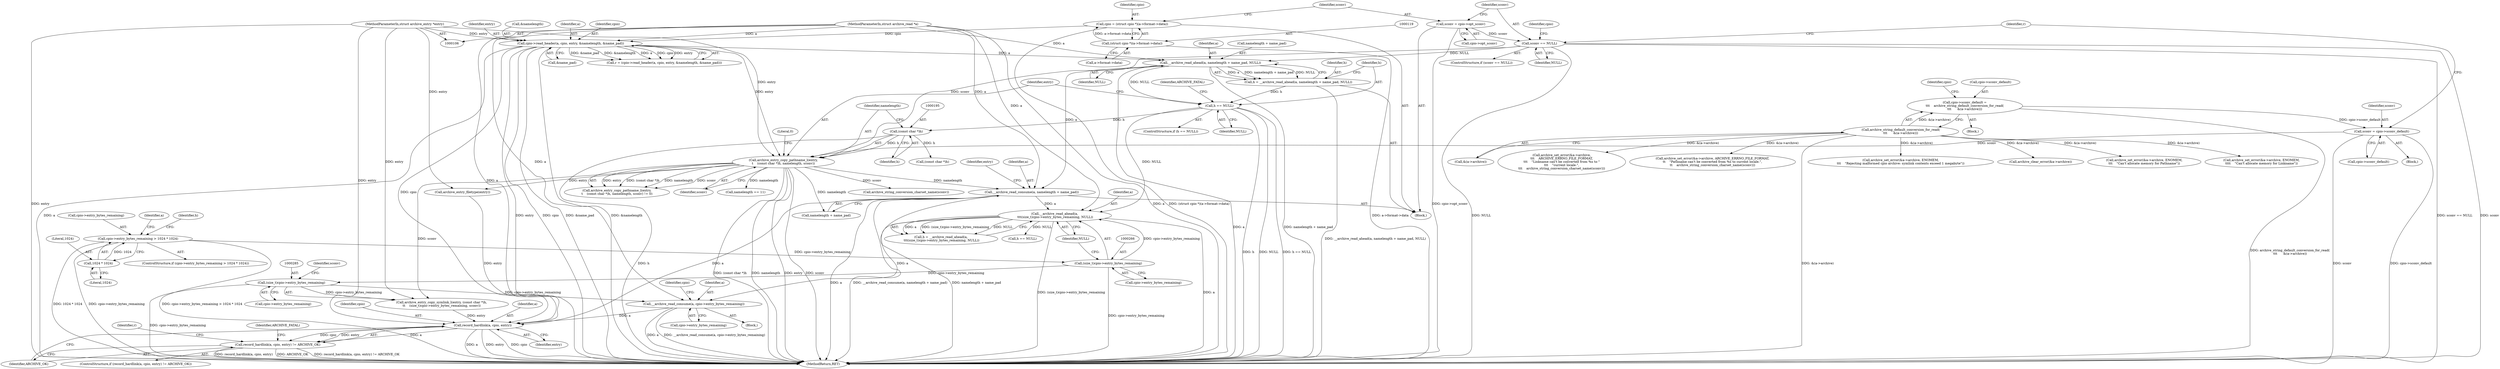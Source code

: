 digraph "0_libarchive_fd7e0c02@API" {
"1000318" [label="(Call,__archive_read_consume(a, cpio->entry_bytes_remaining))"];
"1000263" [label="(Call,__archive_read_ahead(a,\n \t\t\t(size_t)cpio->entry_bytes_remaining, NULL))"];
"1000232" [label="(Call,__archive_read_consume(a, namelength + name_pad))"];
"1000178" [label="(Call,__archive_read_ahead(a, namelength + name_pad, NULL))"];
"1000162" [label="(Call,cpio->read_header(a, cpio, entry, &namelength, &name_pad))"];
"1000107" [label="(MethodParameterIn,struct archive_read *a)"];
"1000116" [label="(Call,cpio = (struct cpio *)(a->format->data))"];
"1000118" [label="(Call,(struct cpio *)(a->format->data))"];
"1000108" [label="(MethodParameterIn,struct archive_entry *entry)"];
"1000131" [label="(Call,sconv == NULL)"];
"1000125" [label="(Call,sconv = cpio->opt_sconv)"];
"1000192" [label="(Call,archive_entry_copy_pathname_l(entry,\n\t    (const char *)h, namelength, sconv))"];
"1000194" [label="(Call,(const char *)h)"];
"1000185" [label="(Call,h == NULL)"];
"1000176" [label="(Call,h = __archive_read_ahead(a, namelength + name_pad, NULL))"];
"1000155" [label="(Call,sconv = cpio->sconv_default)"];
"1000141" [label="(Call,cpio->sconv_default =\n\t\t\t    archive_string_default_conversion_for_read(\n\t\t\t      &(a->archive)))"];
"1000145" [label="(Call,archive_string_default_conversion_for_read(\n\t\t\t      &(a->archive)))"];
"1000265" [label="(Call,(size_t)cpio->entry_bytes_remaining)"];
"1000244" [label="(Call,cpio->entry_bytes_remaining > 1024 * 1024)"];
"1000248" [label="(Call,1024 * 1024)"];
"1000284" [label="(Call,(size_t)cpio->entry_bytes_remaining)"];
"1000350" [label="(Call,record_hardlink(a, cpio, entry))"];
"1000349" [label="(Call,record_hardlink(a, cpio, entry) != ARCHIVE_OK)"];
"1000244" [label="(Call,cpio->entry_bytes_remaining > 1024 * 1024)"];
"1000249" [label="(Literal,1024)"];
"1000354" [label="(Identifier,ARCHIVE_OK)"];
"1000180" [label="(Call,namelength + name_pad)"];
"1000272" [label="(Call,h == NULL)"];
"1000142" [label="(Call,cpio->sconv_default)"];
"1000140" [label="(Block,)"];
"1000330" [label="(Call,namelength == 11)"];
"1000155" [label="(Call,sconv = cpio->sconv_default)"];
"1000267" [label="(Call,cpio->entry_bytes_remaining)"];
"1000177" [label="(Identifier,h)"];
"1000192" [label="(Call,archive_entry_copy_pathname_l(entry,\n\t    (const char *)h, namelength, sconv))"];
"1000239" [label="(Call,archive_entry_filetype(entry))"];
"1000351" [label="(Identifier,a)"];
"1000198" [label="(Identifier,sconv)"];
"1000297" [label="(Call,archive_set_error(&a->archive, ENOMEM,\n\t\t\t\t    \"Can't allocate memory for Linkname\"))"];
"1000145" [label="(Call,archive_string_default_conversion_for_read(\n\t\t\t      &(a->archive)))"];
"1000193" [label="(Identifier,entry)"];
"1000189" [label="(Identifier,ARCHIVE_FATAL)"];
"1000318" [label="(Call,__archive_read_consume(a, cpio->entry_bytes_remaining))"];
"1000166" [label="(Call,&namelength)"];
"1000335" [label="(Call,(const char *)h)"];
"1000194" [label="(Call,(const char *)h)"];
"1000350" [label="(Call,record_hardlink(a, cpio, entry))"];
"1000320" [label="(Call,cpio->entry_bytes_remaining)"];
"1000141" [label="(Call,cpio->sconv_default =\n\t\t\t    archive_string_default_conversion_for_read(\n\t\t\t      &(a->archive)))"];
"1000162" [label="(Call,cpio->read_header(a, cpio, entry, &namelength, &name_pad))"];
"1000183" [label="(Identifier,NULL)"];
"1000156" [label="(Identifier,sconv)"];
"1000108" [label="(MethodParameterIn,struct archive_entry *entry)"];
"1000242" [label="(Block,)"];
"1000163" [label="(Identifier,a)"];
"1000265" [label="(Call,(size_t)cpio->entry_bytes_remaining)"];
"1000118" [label="(Call,(struct cpio *)(a->format->data))"];
"1000261" [label="(Call,h = __archive_read_ahead(a,\n \t\t\t(size_t)cpio->entry_bytes_remaining, NULL))"];
"1000325" [label="(Identifier,cpio)"];
"1000284" [label="(Call,(size_t)cpio->entry_bytes_remaining)"];
"1000176" [label="(Call,h = __archive_read_ahead(a, namelength + name_pad, NULL))"];
"1000233" [label="(Identifier,a)"];
"1000232" [label="(Call,__archive_read_consume(a, namelength + name_pad))"];
"1000240" [label="(Identifier,entry)"];
"1000185" [label="(Call,h == NULL)"];
"1000222" [label="(Call,archive_string_conversion_charset_name(sconv))"];
"1000252" [label="(Call,archive_set_error(&a->archive, ENOMEM,\n\t\t\t    \"Rejecting malformed cpio archive: symlink contents exceed 1 megabyte\"))"];
"1000134" [label="(Block,)"];
"1000152" [label="(Identifier,cpio)"];
"1000126" [label="(Identifier,sconv)"];
"1000199" [label="(Literal,0)"];
"1000341" [label="(Call,archive_clear_error(&a->archive))"];
"1000263" [label="(Call,__archive_read_ahead(a,\n \t\t\t(size_t)cpio->entry_bytes_remaining, NULL))"];
"1000132" [label="(Identifier,sconv)"];
"1000116" [label="(Call,cpio = (struct cpio *)(a->format->data))"];
"1000234" [label="(Call,namelength + name_pad)"];
"1000191" [label="(Call,archive_entry_copy_pathname_l(entry,\n\t    (const char *)h, namelength, sconv) != 0)"];
"1000255" [label="(Identifier,a)"];
"1000352" [label="(Identifier,cpio)"];
"1000279" [label="(Call,archive_entry_copy_symlink_l(entry, (const char *)h,\n\t\t    (size_t)cpio->entry_bytes_remaining, sconv))"];
"1000250" [label="(Literal,1024)"];
"1000262" [label="(Identifier,h)"];
"1000117" [label="(Identifier,cpio)"];
"1000138" [label="(Identifier,cpio)"];
"1000353" [label="(Identifier,entry)"];
"1000270" [label="(Identifier,NULL)"];
"1000206" [label="(Call,archive_set_error(&a->archive, ENOMEM,\n\t\t\t    \"Can't allocate memory for Pathname\"))"];
"1000164" [label="(Identifier,cpio)"];
"1000349" [label="(Call,record_hardlink(a, cpio, entry) != ARCHIVE_OK)"];
"1000357" [label="(Identifier,ARCHIVE_FATAL)"];
"1000165" [label="(Identifier,entry)"];
"1000107" [label="(MethodParameterIn,struct archive_read *a)"];
"1000197" [label="(Identifier,namelength)"];
"1000187" [label="(Identifier,NULL)"];
"1000196" [label="(Identifier,h)"];
"1000248" [label="(Call,1024 * 1024)"];
"1000360" [label="(MethodReturn,RET)"];
"1000127" [label="(Call,cpio->opt_sconv)"];
"1000286" [label="(Call,cpio->entry_bytes_remaining)"];
"1000289" [label="(Identifier,sconv)"];
"1000146" [label="(Call,&(a->archive))"];
"1000243" [label="(ControlStructure,if (cpio->entry_bytes_remaining > 1024 * 1024))"];
"1000109" [label="(Block,)"];
"1000157" [label="(Call,cpio->sconv_default)"];
"1000168" [label="(Call,&name_pad)"];
"1000348" [label="(ControlStructure,if (record_hardlink(a, cpio, entry) != ARCHIVE_OK))"];
"1000186" [label="(Identifier,h)"];
"1000319" [label="(Identifier,a)"];
"1000161" [label="(Identifier,r)"];
"1000359" [label="(Identifier,r)"];
"1000160" [label="(Call,r = (cpio->read_header(a, cpio, entry, &namelength, &name_pad)))"];
"1000131" [label="(Call,sconv == NULL)"];
"1000133" [label="(Identifier,NULL)"];
"1000184" [label="(ControlStructure,if (h == NULL))"];
"1000178" [label="(Call,__archive_read_ahead(a, namelength + name_pad, NULL))"];
"1000125" [label="(Call,sconv = cpio->opt_sconv)"];
"1000306" [label="(Call,archive_set_error(&a->archive,\n\t\t\t    ARCHIVE_ERRNO_FILE_FORMAT,\n\t\t\t    \"Linkname can't be converted from %s to \"\n\t\t\t    \"current locale.\",\n\t\t\t    archive_string_conversion_charset_name(sconv)))"];
"1000120" [label="(Call,a->format->data)"];
"1000264" [label="(Identifier,a)"];
"1000130" [label="(ControlStructure,if (sconv == NULL))"];
"1000245" [label="(Call,cpio->entry_bytes_remaining)"];
"1000179" [label="(Identifier,a)"];
"1000215" [label="(Call,archive_set_error(&a->archive, ARCHIVE_ERRNO_FILE_FORMAT,\n\t\t    \"Pathname can't be converted from %s to current locale.\",\n\t\t    archive_string_conversion_charset_name(sconv)))"];
"1000318" -> "1000242"  [label="AST: "];
"1000318" -> "1000320"  [label="CFG: "];
"1000319" -> "1000318"  [label="AST: "];
"1000320" -> "1000318"  [label="AST: "];
"1000325" -> "1000318"  [label="CFG: "];
"1000318" -> "1000360"  [label="DDG: __archive_read_consume(a, cpio->entry_bytes_remaining)"];
"1000318" -> "1000360"  [label="DDG: a"];
"1000263" -> "1000318"  [label="DDG: a"];
"1000107" -> "1000318"  [label="DDG: a"];
"1000284" -> "1000318"  [label="DDG: cpio->entry_bytes_remaining"];
"1000318" -> "1000350"  [label="DDG: a"];
"1000263" -> "1000261"  [label="AST: "];
"1000263" -> "1000270"  [label="CFG: "];
"1000264" -> "1000263"  [label="AST: "];
"1000265" -> "1000263"  [label="AST: "];
"1000270" -> "1000263"  [label="AST: "];
"1000261" -> "1000263"  [label="CFG: "];
"1000263" -> "1000360"  [label="DDG: (size_t)cpio->entry_bytes_remaining"];
"1000263" -> "1000360"  [label="DDG: a"];
"1000263" -> "1000261"  [label="DDG: a"];
"1000263" -> "1000261"  [label="DDG: (size_t)cpio->entry_bytes_remaining"];
"1000263" -> "1000261"  [label="DDG: NULL"];
"1000232" -> "1000263"  [label="DDG: a"];
"1000107" -> "1000263"  [label="DDG: a"];
"1000265" -> "1000263"  [label="DDG: cpio->entry_bytes_remaining"];
"1000185" -> "1000263"  [label="DDG: NULL"];
"1000263" -> "1000272"  [label="DDG: NULL"];
"1000232" -> "1000109"  [label="AST: "];
"1000232" -> "1000234"  [label="CFG: "];
"1000233" -> "1000232"  [label="AST: "];
"1000234" -> "1000232"  [label="AST: "];
"1000240" -> "1000232"  [label="CFG: "];
"1000232" -> "1000360"  [label="DDG: a"];
"1000232" -> "1000360"  [label="DDG: __archive_read_consume(a, namelength + name_pad)"];
"1000232" -> "1000360"  [label="DDG: namelength + name_pad"];
"1000178" -> "1000232"  [label="DDG: a"];
"1000107" -> "1000232"  [label="DDG: a"];
"1000192" -> "1000232"  [label="DDG: namelength"];
"1000232" -> "1000350"  [label="DDG: a"];
"1000178" -> "1000176"  [label="AST: "];
"1000178" -> "1000183"  [label="CFG: "];
"1000179" -> "1000178"  [label="AST: "];
"1000180" -> "1000178"  [label="AST: "];
"1000183" -> "1000178"  [label="AST: "];
"1000176" -> "1000178"  [label="CFG: "];
"1000178" -> "1000360"  [label="DDG: a"];
"1000178" -> "1000360"  [label="DDG: namelength + name_pad"];
"1000178" -> "1000176"  [label="DDG: a"];
"1000178" -> "1000176"  [label="DDG: namelength + name_pad"];
"1000178" -> "1000176"  [label="DDG: NULL"];
"1000162" -> "1000178"  [label="DDG: a"];
"1000107" -> "1000178"  [label="DDG: a"];
"1000131" -> "1000178"  [label="DDG: NULL"];
"1000178" -> "1000185"  [label="DDG: NULL"];
"1000162" -> "1000160"  [label="AST: "];
"1000162" -> "1000168"  [label="CFG: "];
"1000163" -> "1000162"  [label="AST: "];
"1000164" -> "1000162"  [label="AST: "];
"1000165" -> "1000162"  [label="AST: "];
"1000166" -> "1000162"  [label="AST: "];
"1000168" -> "1000162"  [label="AST: "];
"1000160" -> "1000162"  [label="CFG: "];
"1000162" -> "1000360"  [label="DDG: cpio"];
"1000162" -> "1000360"  [label="DDG: &name_pad"];
"1000162" -> "1000360"  [label="DDG: &namelength"];
"1000162" -> "1000360"  [label="DDG: a"];
"1000162" -> "1000360"  [label="DDG: entry"];
"1000162" -> "1000160"  [label="DDG: &name_pad"];
"1000162" -> "1000160"  [label="DDG: &namelength"];
"1000162" -> "1000160"  [label="DDG: a"];
"1000162" -> "1000160"  [label="DDG: cpio"];
"1000162" -> "1000160"  [label="DDG: entry"];
"1000107" -> "1000162"  [label="DDG: a"];
"1000116" -> "1000162"  [label="DDG: cpio"];
"1000108" -> "1000162"  [label="DDG: entry"];
"1000162" -> "1000192"  [label="DDG: entry"];
"1000162" -> "1000350"  [label="DDG: cpio"];
"1000107" -> "1000106"  [label="AST: "];
"1000107" -> "1000360"  [label="DDG: a"];
"1000107" -> "1000350"  [label="DDG: a"];
"1000116" -> "1000109"  [label="AST: "];
"1000116" -> "1000118"  [label="CFG: "];
"1000117" -> "1000116"  [label="AST: "];
"1000118" -> "1000116"  [label="AST: "];
"1000126" -> "1000116"  [label="CFG: "];
"1000116" -> "1000360"  [label="DDG: (struct cpio *)(a->format->data)"];
"1000118" -> "1000116"  [label="DDG: a->format->data"];
"1000118" -> "1000120"  [label="CFG: "];
"1000119" -> "1000118"  [label="AST: "];
"1000120" -> "1000118"  [label="AST: "];
"1000118" -> "1000360"  [label="DDG: a->format->data"];
"1000108" -> "1000106"  [label="AST: "];
"1000108" -> "1000360"  [label="DDG: entry"];
"1000108" -> "1000192"  [label="DDG: entry"];
"1000108" -> "1000239"  [label="DDG: entry"];
"1000108" -> "1000279"  [label="DDG: entry"];
"1000108" -> "1000350"  [label="DDG: entry"];
"1000131" -> "1000130"  [label="AST: "];
"1000131" -> "1000133"  [label="CFG: "];
"1000132" -> "1000131"  [label="AST: "];
"1000133" -> "1000131"  [label="AST: "];
"1000138" -> "1000131"  [label="CFG: "];
"1000161" -> "1000131"  [label="CFG: "];
"1000131" -> "1000360"  [label="DDG: sconv"];
"1000131" -> "1000360"  [label="DDG: NULL"];
"1000131" -> "1000360"  [label="DDG: sconv == NULL"];
"1000125" -> "1000131"  [label="DDG: sconv"];
"1000131" -> "1000192"  [label="DDG: sconv"];
"1000125" -> "1000109"  [label="AST: "];
"1000125" -> "1000127"  [label="CFG: "];
"1000126" -> "1000125"  [label="AST: "];
"1000127" -> "1000125"  [label="AST: "];
"1000132" -> "1000125"  [label="CFG: "];
"1000125" -> "1000360"  [label="DDG: cpio->opt_sconv"];
"1000192" -> "1000191"  [label="AST: "];
"1000192" -> "1000198"  [label="CFG: "];
"1000193" -> "1000192"  [label="AST: "];
"1000194" -> "1000192"  [label="AST: "];
"1000197" -> "1000192"  [label="AST: "];
"1000198" -> "1000192"  [label="AST: "];
"1000199" -> "1000192"  [label="CFG: "];
"1000192" -> "1000360"  [label="DDG: (const char *)h"];
"1000192" -> "1000360"  [label="DDG: namelength"];
"1000192" -> "1000360"  [label="DDG: entry"];
"1000192" -> "1000360"  [label="DDG: sconv"];
"1000192" -> "1000191"  [label="DDG: entry"];
"1000192" -> "1000191"  [label="DDG: (const char *)h"];
"1000192" -> "1000191"  [label="DDG: namelength"];
"1000192" -> "1000191"  [label="DDG: sconv"];
"1000194" -> "1000192"  [label="DDG: h"];
"1000155" -> "1000192"  [label="DDG: sconv"];
"1000192" -> "1000222"  [label="DDG: sconv"];
"1000192" -> "1000234"  [label="DDG: namelength"];
"1000192" -> "1000239"  [label="DDG: entry"];
"1000192" -> "1000279"  [label="DDG: sconv"];
"1000192" -> "1000330"  [label="DDG: namelength"];
"1000194" -> "1000196"  [label="CFG: "];
"1000195" -> "1000194"  [label="AST: "];
"1000196" -> "1000194"  [label="AST: "];
"1000197" -> "1000194"  [label="CFG: "];
"1000194" -> "1000360"  [label="DDG: h"];
"1000185" -> "1000194"  [label="DDG: h"];
"1000194" -> "1000335"  [label="DDG: h"];
"1000185" -> "1000184"  [label="AST: "];
"1000185" -> "1000187"  [label="CFG: "];
"1000186" -> "1000185"  [label="AST: "];
"1000187" -> "1000185"  [label="AST: "];
"1000189" -> "1000185"  [label="CFG: "];
"1000193" -> "1000185"  [label="CFG: "];
"1000185" -> "1000360"  [label="DDG: h"];
"1000185" -> "1000360"  [label="DDG: NULL"];
"1000185" -> "1000360"  [label="DDG: h == NULL"];
"1000176" -> "1000185"  [label="DDG: h"];
"1000176" -> "1000109"  [label="AST: "];
"1000177" -> "1000176"  [label="AST: "];
"1000186" -> "1000176"  [label="CFG: "];
"1000176" -> "1000360"  [label="DDG: __archive_read_ahead(a, namelength + name_pad, NULL)"];
"1000155" -> "1000134"  [label="AST: "];
"1000155" -> "1000157"  [label="CFG: "];
"1000156" -> "1000155"  [label="AST: "];
"1000157" -> "1000155"  [label="AST: "];
"1000161" -> "1000155"  [label="CFG: "];
"1000155" -> "1000360"  [label="DDG: cpio->sconv_default"];
"1000155" -> "1000360"  [label="DDG: sconv"];
"1000141" -> "1000155"  [label="DDG: cpio->sconv_default"];
"1000141" -> "1000140"  [label="AST: "];
"1000141" -> "1000145"  [label="CFG: "];
"1000142" -> "1000141"  [label="AST: "];
"1000145" -> "1000141"  [label="AST: "];
"1000152" -> "1000141"  [label="CFG: "];
"1000141" -> "1000360"  [label="DDG: archive_string_default_conversion_for_read(\n\t\t\t      &(a->archive))"];
"1000145" -> "1000141"  [label="DDG: &(a->archive)"];
"1000145" -> "1000146"  [label="CFG: "];
"1000146" -> "1000145"  [label="AST: "];
"1000145" -> "1000360"  [label="DDG: &(a->archive)"];
"1000145" -> "1000206"  [label="DDG: &(a->archive)"];
"1000145" -> "1000215"  [label="DDG: &(a->archive)"];
"1000145" -> "1000252"  [label="DDG: &(a->archive)"];
"1000145" -> "1000297"  [label="DDG: &(a->archive)"];
"1000145" -> "1000306"  [label="DDG: &(a->archive)"];
"1000145" -> "1000341"  [label="DDG: &(a->archive)"];
"1000265" -> "1000267"  [label="CFG: "];
"1000266" -> "1000265"  [label="AST: "];
"1000267" -> "1000265"  [label="AST: "];
"1000270" -> "1000265"  [label="CFG: "];
"1000265" -> "1000360"  [label="DDG: cpio->entry_bytes_remaining"];
"1000244" -> "1000265"  [label="DDG: cpio->entry_bytes_remaining"];
"1000265" -> "1000284"  [label="DDG: cpio->entry_bytes_remaining"];
"1000244" -> "1000243"  [label="AST: "];
"1000244" -> "1000248"  [label="CFG: "];
"1000245" -> "1000244"  [label="AST: "];
"1000248" -> "1000244"  [label="AST: "];
"1000255" -> "1000244"  [label="CFG: "];
"1000262" -> "1000244"  [label="CFG: "];
"1000244" -> "1000360"  [label="DDG: cpio->entry_bytes_remaining"];
"1000244" -> "1000360"  [label="DDG: 1024 * 1024"];
"1000244" -> "1000360"  [label="DDG: cpio->entry_bytes_remaining > 1024 * 1024"];
"1000248" -> "1000244"  [label="DDG: 1024"];
"1000248" -> "1000250"  [label="CFG: "];
"1000249" -> "1000248"  [label="AST: "];
"1000250" -> "1000248"  [label="AST: "];
"1000284" -> "1000279"  [label="AST: "];
"1000284" -> "1000286"  [label="CFG: "];
"1000285" -> "1000284"  [label="AST: "];
"1000286" -> "1000284"  [label="AST: "];
"1000289" -> "1000284"  [label="CFG: "];
"1000284" -> "1000360"  [label="DDG: cpio->entry_bytes_remaining"];
"1000284" -> "1000279"  [label="DDG: cpio->entry_bytes_remaining"];
"1000350" -> "1000349"  [label="AST: "];
"1000350" -> "1000353"  [label="CFG: "];
"1000351" -> "1000350"  [label="AST: "];
"1000352" -> "1000350"  [label="AST: "];
"1000353" -> "1000350"  [label="AST: "];
"1000354" -> "1000350"  [label="CFG: "];
"1000350" -> "1000360"  [label="DDG: a"];
"1000350" -> "1000360"  [label="DDG: entry"];
"1000350" -> "1000360"  [label="DDG: cpio"];
"1000350" -> "1000349"  [label="DDG: a"];
"1000350" -> "1000349"  [label="DDG: cpio"];
"1000350" -> "1000349"  [label="DDG: entry"];
"1000279" -> "1000350"  [label="DDG: entry"];
"1000239" -> "1000350"  [label="DDG: entry"];
"1000349" -> "1000348"  [label="AST: "];
"1000349" -> "1000354"  [label="CFG: "];
"1000354" -> "1000349"  [label="AST: "];
"1000357" -> "1000349"  [label="CFG: "];
"1000359" -> "1000349"  [label="CFG: "];
"1000349" -> "1000360"  [label="DDG: record_hardlink(a, cpio, entry) != ARCHIVE_OK"];
"1000349" -> "1000360"  [label="DDG: record_hardlink(a, cpio, entry)"];
"1000349" -> "1000360"  [label="DDG: ARCHIVE_OK"];
}
